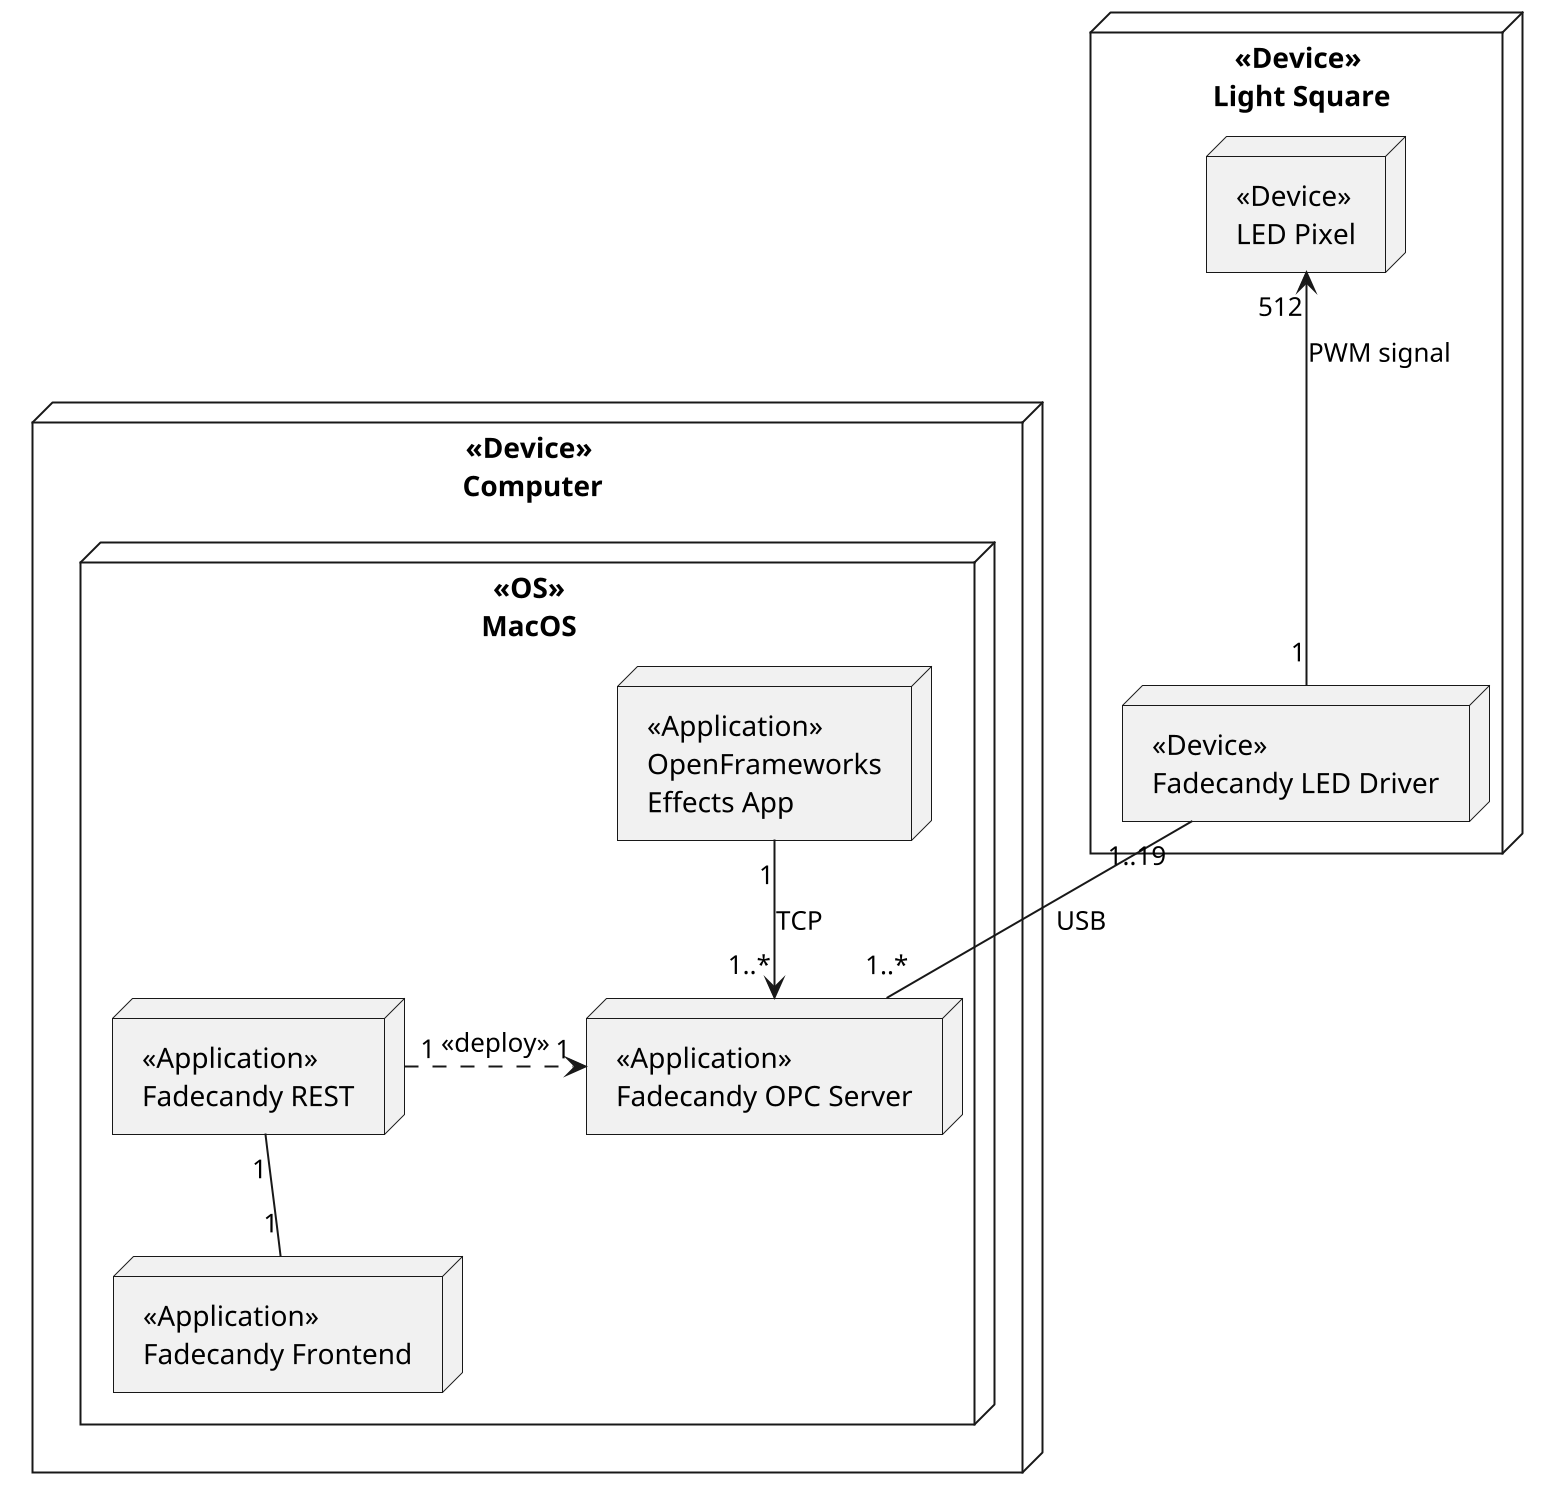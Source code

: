@startuml
scale 2


node "<<Device>>\n Light Square" as light_box {
    node "<<Device>>\nFadecandy LED Driver" as fadecandy
    node "<<Device>>\nLED Pixel" as led
    led "512" <-- "1" fadecandy : "PWM signal"
}


node "<<Device>>\n Computer" as pc {
    node "<<OS>>\nMacOS" as macOS {
        node "<<Application>>\nFadecandy REST" as rest 
        node "<<Application>>\nFadecandy Frontend" as frontend 
        node "<<Application>>\nFadecandy OPC Server" as opc
        node "<<Application>>\nOpenFrameworks\nEffects App" as of
        fadecandy "1..19" -- "1..*" opc : USB
        rest "1" .> "1" opc : <<deploy>>
        of "1" --> "1..*" opc : TCP
        rest "1" -- "1" frontend
    }
}

@enduml